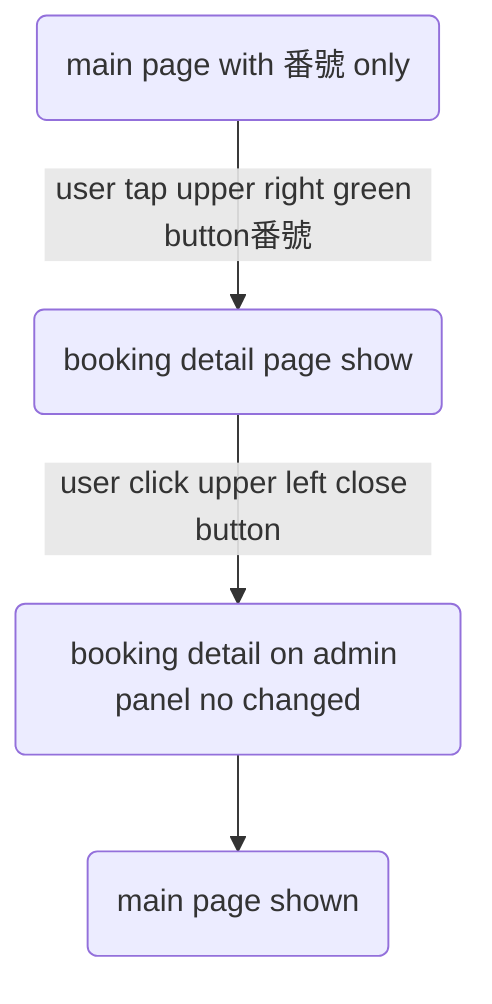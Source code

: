 %% ユーザー流れ - 6 (注文確認/会計)(注文がない場合), slide 11
%% User flow-6 (order confirmation / accounting) (if there is no order)

graph TD
  A1(main page with 番號 only) --> |user tap upper right green button番號|B(booking detail page show)
  B-->|user click upper left close button|C(booking detail on admin panel no changed)
  C-->D(main page shown)